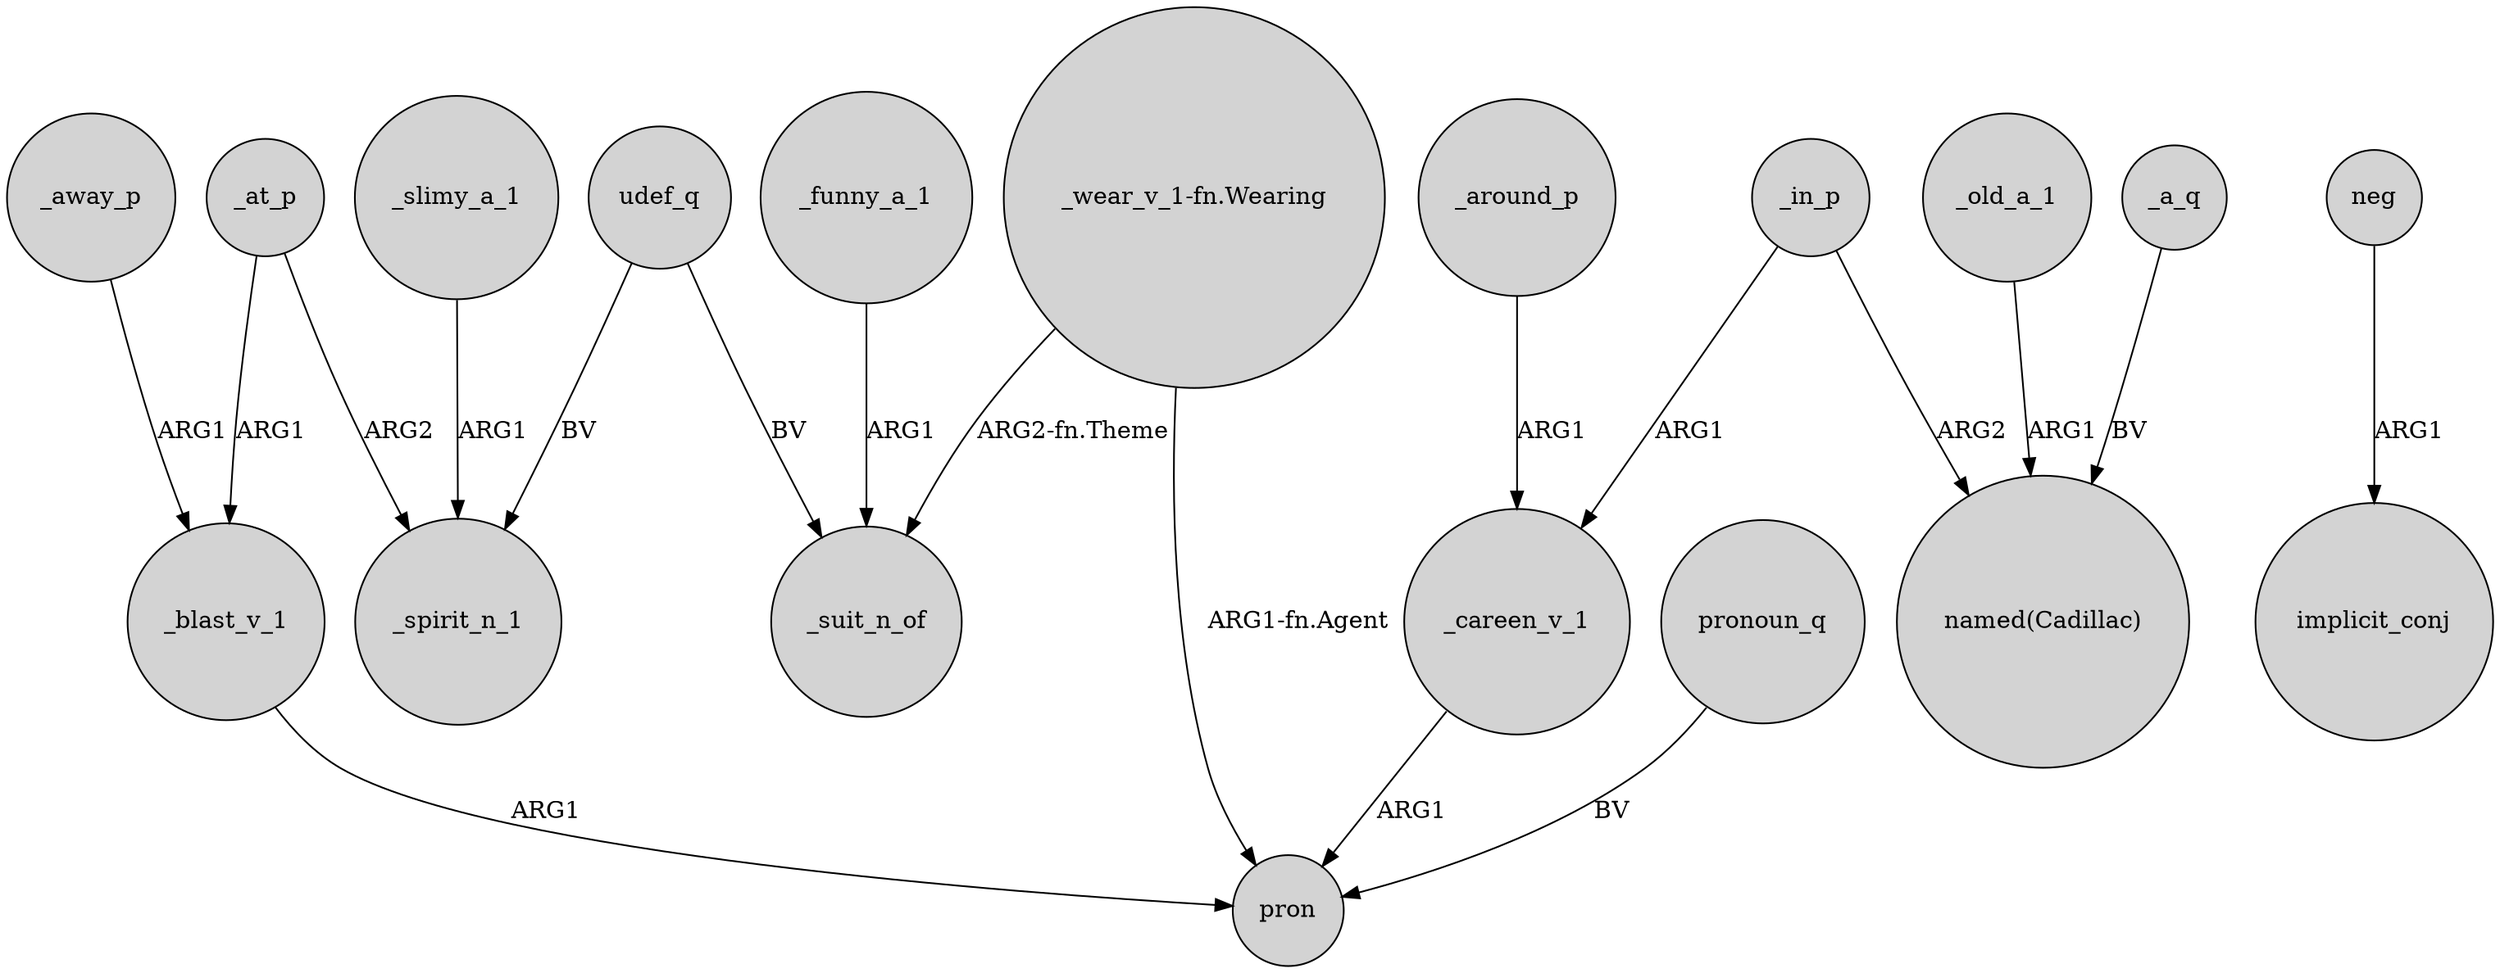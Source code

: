 digraph {
	node [shape=circle style=filled]
	_around_p -> _careen_v_1 [label=ARG1]
	_old_a_1 -> "named(Cadillac)" [label=ARG1]
	udef_q -> _suit_n_of [label=BV]
	_in_p -> "named(Cadillac)" [label=ARG2]
	_funny_a_1 -> _suit_n_of [label=ARG1]
	_away_p -> _blast_v_1 [label=ARG1]
	_a_q -> "named(Cadillac)" [label=BV]
	"_wear_v_1-fn.Wearing" -> _suit_n_of [label="ARG2-fn.Theme"]
	udef_q -> _spirit_n_1 [label=BV]
	_blast_v_1 -> pron [label=ARG1]
	_in_p -> _careen_v_1 [label=ARG1]
	_slimy_a_1 -> _spirit_n_1 [label=ARG1]
	_at_p -> _blast_v_1 [label=ARG1]
	_at_p -> _spirit_n_1 [label=ARG2]
	neg -> implicit_conj [label=ARG1]
	_careen_v_1 -> pron [label=ARG1]
	"_wear_v_1-fn.Wearing" -> pron [label="ARG1-fn.Agent"]
	pronoun_q -> pron [label=BV]
}
